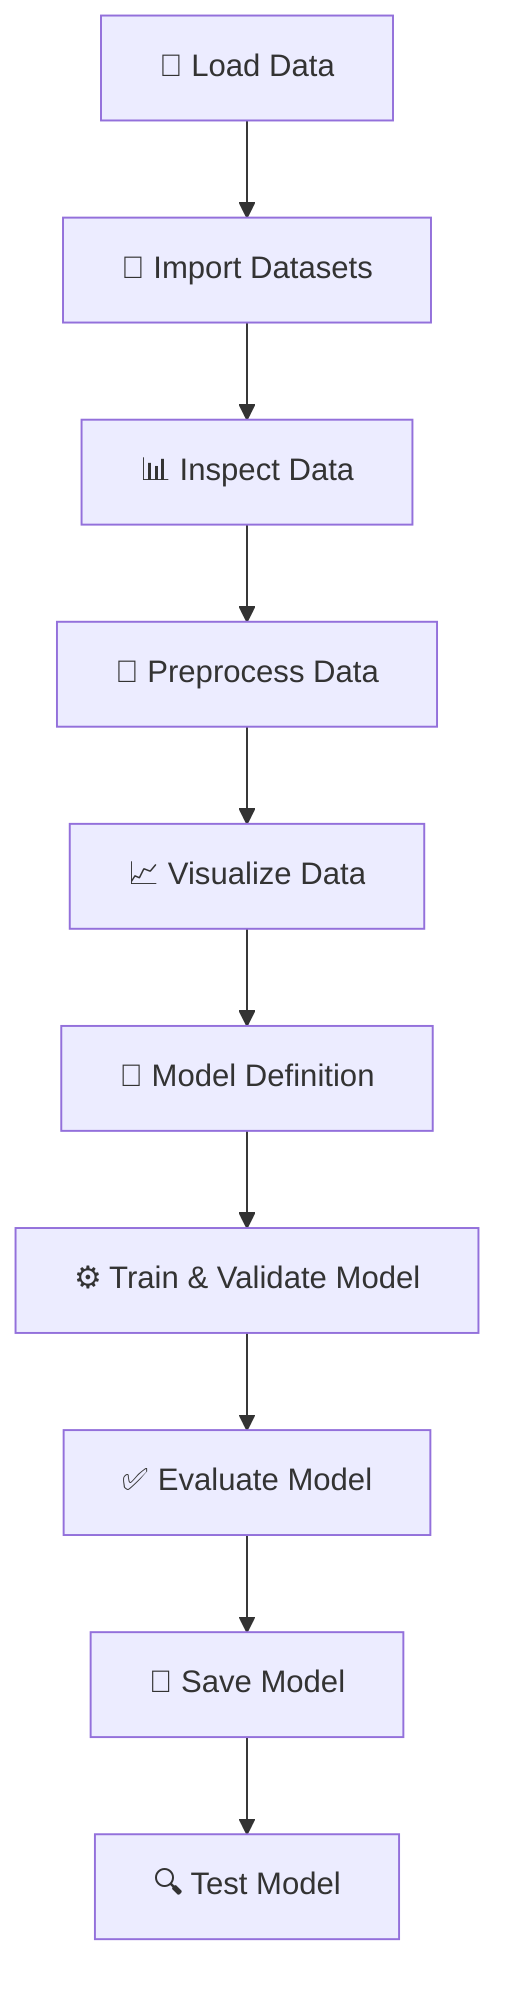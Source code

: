 flowchart TD
    A["🔄 Load Data"] --> B["📂 Import Datasets"]
    B --> C["📊 Inspect Data"]
    C --> D["🧹 Preprocess Data"]
    D --> E["📈 Visualize Data"]
    E --> F["🧠 Model Definition"]
    F --> G["⚙️ Train & Validate Model"]
    G --> H["✅ Evaluate Model"]
    H --> I["💾 Save Model"]
    I --> J["🔍 Test Model"]